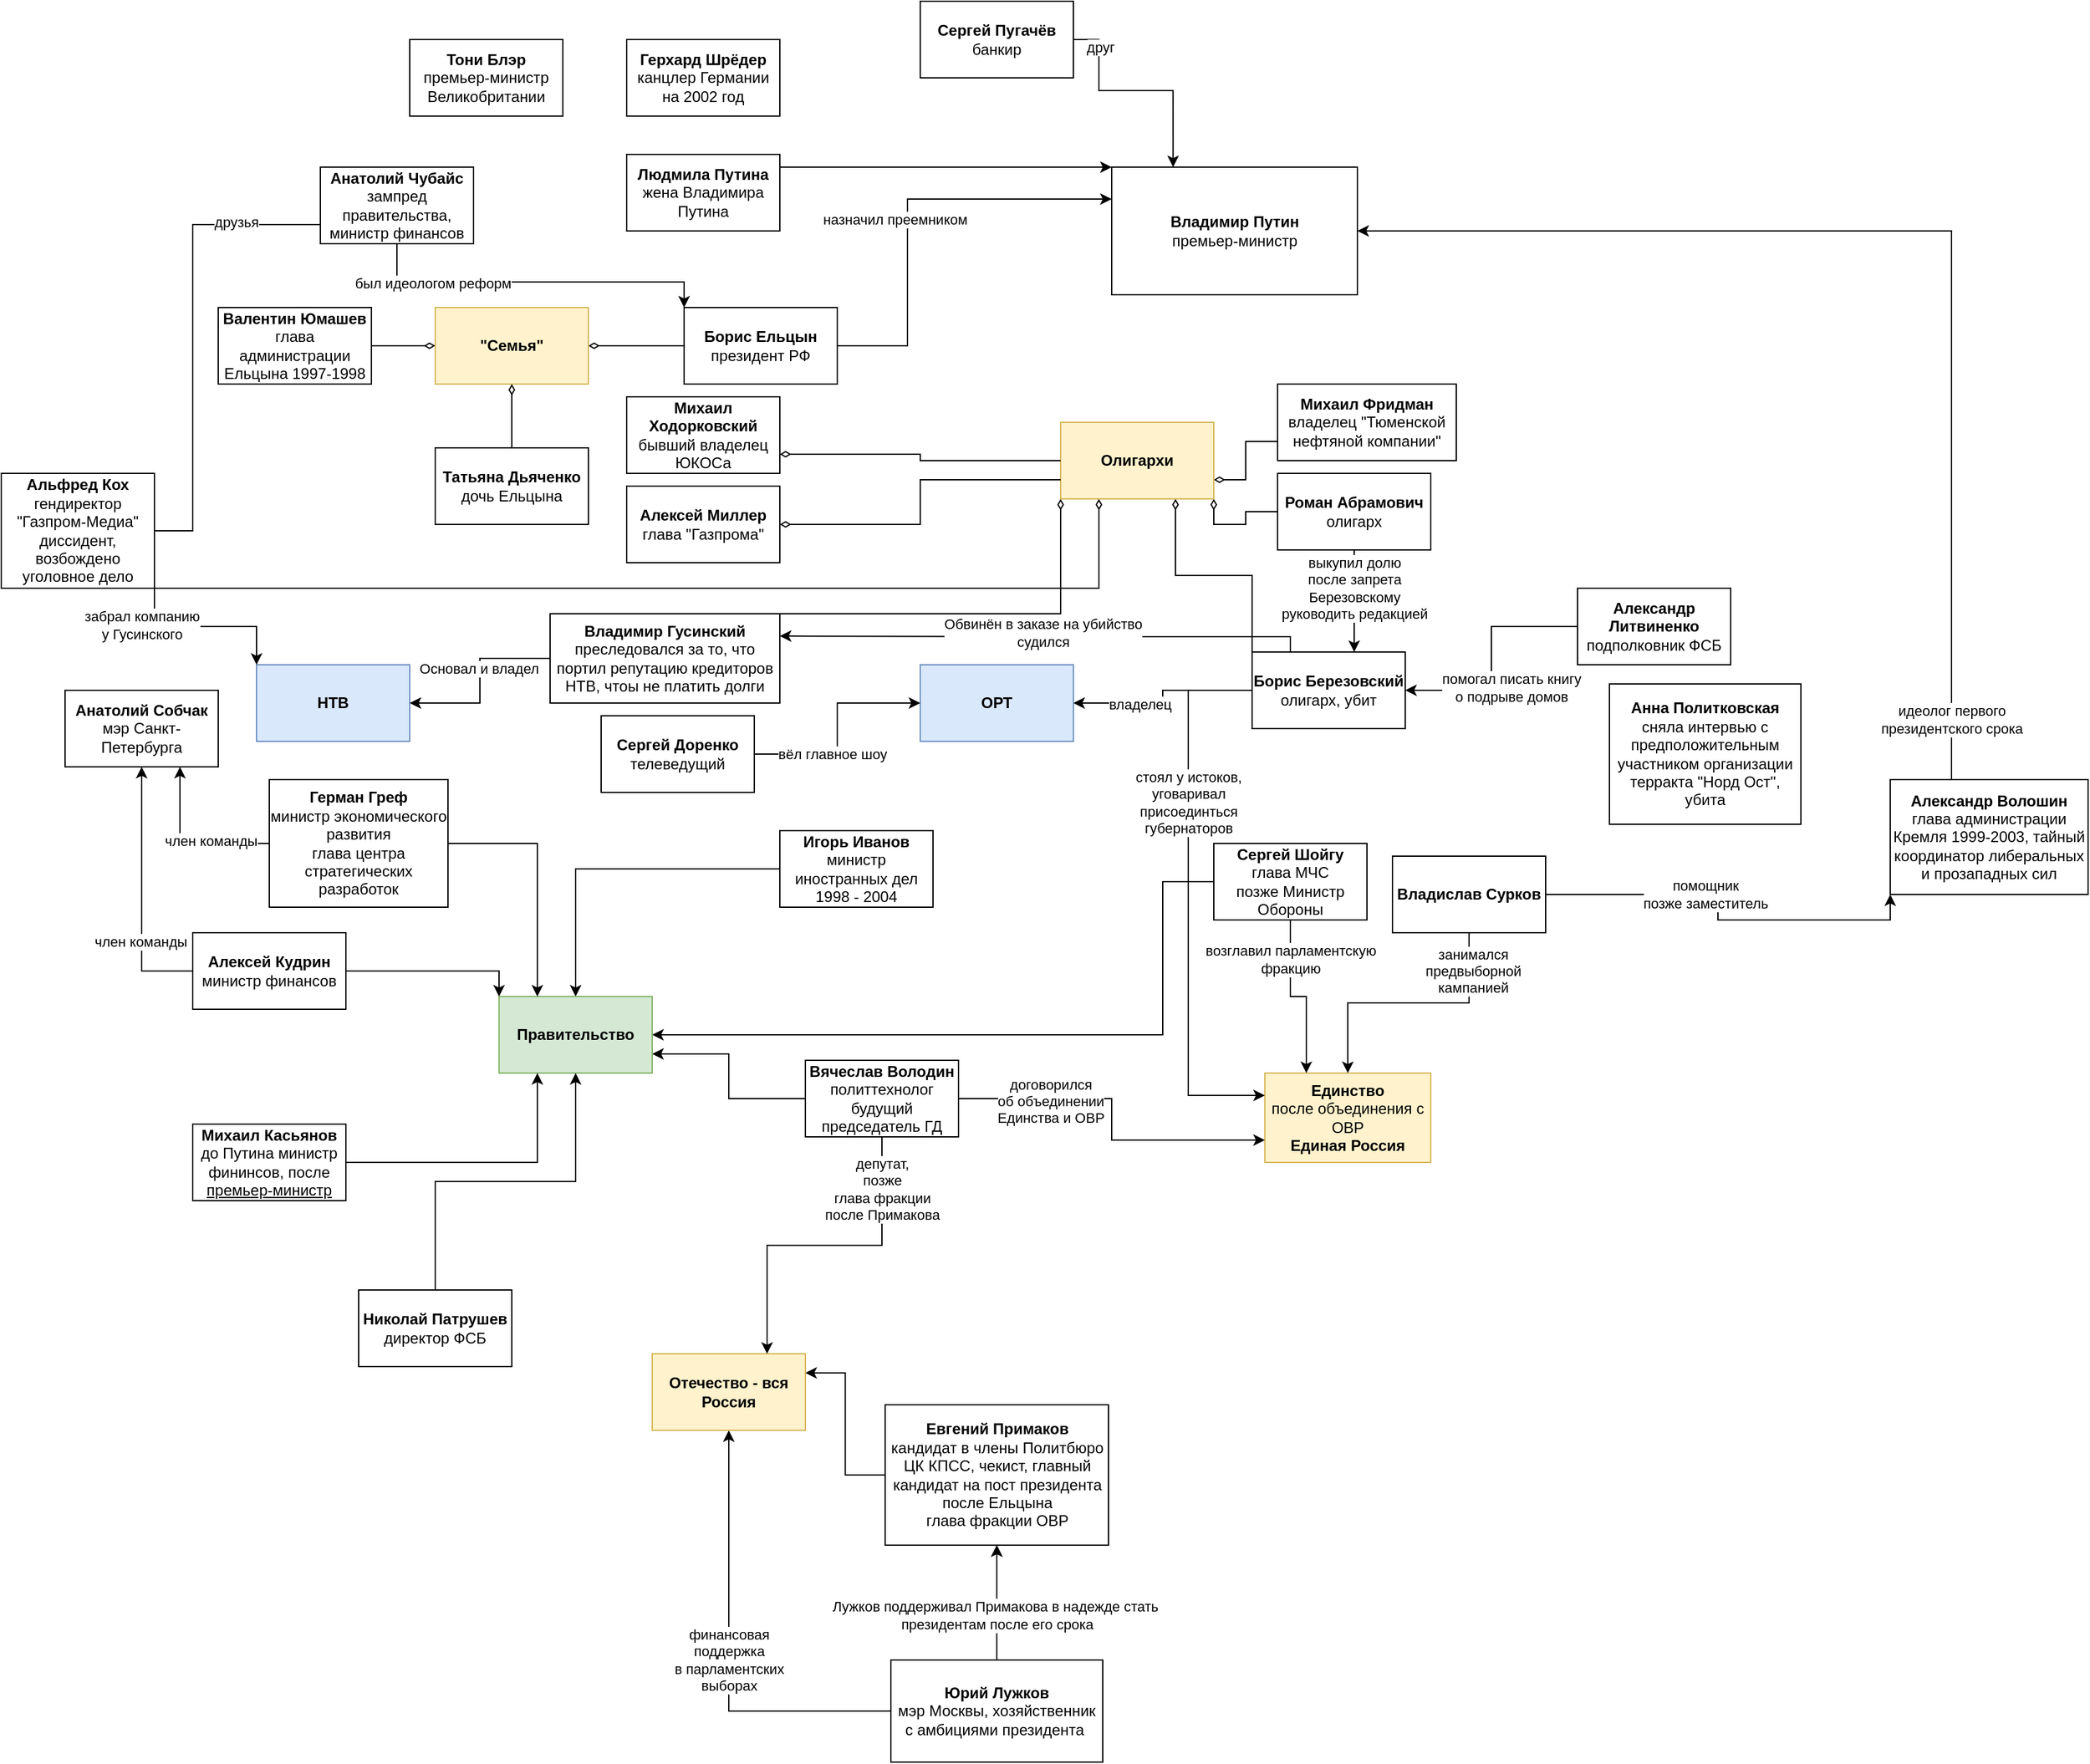 <mxfile version="20.5.1" type="github">
  <diagram id="R2lEEEUBdFMjLlhIrx00" name="Page-1">
    <mxGraphModel dx="2447" dy="2025" grid="1" gridSize="10" guides="1" tooltips="1" connect="1" arrows="1" fold="1" page="1" pageScale="1" pageWidth="850" pageHeight="1100" math="0" shadow="0" extFonts="Permanent Marker^https://fonts.googleapis.com/css?family=Permanent+Marker">
      <root>
        <mxCell id="0" />
        <mxCell id="1" parent="0" />
        <mxCell id="mc-ZGPXS3bzHDEpSmZdM-4" value="" style="edgeStyle=orthogonalEdgeStyle;rounded=0;orthogonalLoop=1;jettySize=auto;html=1;entryX=0;entryY=0.25;entryDx=0;entryDy=0;" parent="1" source="mc-ZGPXS3bzHDEpSmZdM-1" target="mc-ZGPXS3bzHDEpSmZdM-3" edge="1">
          <mxGeometry relative="1" as="geometry">
            <Array as="points">
              <mxPoint x="630" y="-50" />
              <mxPoint x="630" y="-165" />
            </Array>
          </mxGeometry>
        </mxCell>
        <mxCell id="mc-ZGPXS3bzHDEpSmZdM-54" value="назначил преемником" style="edgeLabel;html=1;align=center;verticalAlign=middle;resizable=0;points=[];" parent="mc-ZGPXS3bzHDEpSmZdM-4" vertex="1" connectable="0">
          <mxGeometry x="-0.415" y="-2" relative="1" as="geometry">
            <mxPoint x="-12" y="-58" as="offset" />
          </mxGeometry>
        </mxCell>
        <mxCell id="mc-ZGPXS3bzHDEpSmZdM-1" value="&lt;b&gt;Борис Ельцын&lt;br&gt;&lt;/b&gt;президент РФ" style="rounded=0;whiteSpace=wrap;html=1;" parent="1" vertex="1">
          <mxGeometry x="455" y="-80" width="120" height="60" as="geometry" />
        </mxCell>
        <mxCell id="mc-ZGPXS3bzHDEpSmZdM-3" value="&lt;b&gt;Владимир Путин&lt;br&gt;&lt;/b&gt;премьер-министр" style="rounded=0;whiteSpace=wrap;html=1;" parent="1" vertex="1">
          <mxGeometry x="790" y="-190" width="192.5" height="100" as="geometry" />
        </mxCell>
        <mxCell id="mc-ZGPXS3bzHDEpSmZdM-55" style="edgeStyle=orthogonalEdgeStyle;rounded=0;orthogonalLoop=1;jettySize=auto;html=1;startArrow=none;startFill=0;endArrow=classic;endFill=1;entryX=1;entryY=0.5;entryDx=0;entryDy=0;" parent="1" source="mc-ZGPXS3bzHDEpSmZdM-5" target="mc-ZGPXS3bzHDEpSmZdM-3" edge="1">
          <mxGeometry relative="1" as="geometry">
            <mxPoint x="970" y="75" as="targetPoint" />
            <Array as="points">
              <mxPoint x="1448" y="-140" />
            </Array>
          </mxGeometry>
        </mxCell>
        <mxCell id="mc-ZGPXS3bzHDEpSmZdM-56" value="идеолог первого&lt;br&gt;президентского срока" style="edgeLabel;html=1;align=center;verticalAlign=middle;resizable=0;points=[];" parent="mc-ZGPXS3bzHDEpSmZdM-55" vertex="1" connectable="0">
          <mxGeometry x="-0.915" y="-3" relative="1" as="geometry">
            <mxPoint x="-3" y="-9" as="offset" />
          </mxGeometry>
        </mxCell>
        <mxCell id="mc-ZGPXS3bzHDEpSmZdM-5" value="&lt;b&gt;Александр Волошин&lt;br&gt;&lt;/b&gt;глава администрации Кремля 1999-2003, тайный координатор либеральных и прозападных сил" style="rounded=0;whiteSpace=wrap;html=1;" parent="1" vertex="1">
          <mxGeometry x="1400" y="290" width="155" height="90" as="geometry" />
        </mxCell>
        <mxCell id="mc-ZGPXS3bzHDEpSmZdM-20" style="edgeStyle=orthogonalEdgeStyle;rounded=0;orthogonalLoop=1;jettySize=auto;html=1;exitX=0;exitY=0.5;exitDx=0;exitDy=0;entryX=1;entryY=0.25;entryDx=0;entryDy=0;startArrow=none;startFill=0;endArrow=classic;endFill=1;" parent="1" source="mc-ZGPXS3bzHDEpSmZdM-6" target="mc-ZGPXS3bzHDEpSmZdM-19" edge="1">
          <mxGeometry relative="1" as="geometry" />
        </mxCell>
        <mxCell id="mc-ZGPXS3bzHDEpSmZdM-6" value="&lt;b&gt;Евгений Примаков&lt;br&gt;&lt;/b&gt;кандидат в члены Политбюро ЦК КПСС, чекист, главный кандидат на пост президента после Ельцына&lt;br&gt;глава фракции ОВР" style="rounded=0;whiteSpace=wrap;html=1;" parent="1" vertex="1">
          <mxGeometry x="612.5" y="780" width="175" height="110" as="geometry" />
        </mxCell>
        <mxCell id="mc-ZGPXS3bzHDEpSmZdM-8" style="edgeStyle=orthogonalEdgeStyle;rounded=0;orthogonalLoop=1;jettySize=auto;html=1;entryX=0.5;entryY=1;entryDx=0;entryDy=0;" parent="1" source="mc-ZGPXS3bzHDEpSmZdM-7" target="mc-ZGPXS3bzHDEpSmZdM-6" edge="1">
          <mxGeometry relative="1" as="geometry" />
        </mxCell>
        <mxCell id="mc-ZGPXS3bzHDEpSmZdM-9" value="" style="edgeStyle=orthogonalEdgeStyle;rounded=0;orthogonalLoop=1;jettySize=auto;html=1;" parent="1" source="mc-ZGPXS3bzHDEpSmZdM-7" target="mc-ZGPXS3bzHDEpSmZdM-6" edge="1">
          <mxGeometry relative="1" as="geometry" />
        </mxCell>
        <mxCell id="mc-ZGPXS3bzHDEpSmZdM-11" value="Лужков поддерживал Примакова в надежде стать&amp;nbsp;&lt;br&gt;президентам после его срока" style="edgeLabel;html=1;align=center;verticalAlign=middle;resizable=0;points=[];" parent="mc-ZGPXS3bzHDEpSmZdM-9" vertex="1" connectable="0">
          <mxGeometry x="-0.227" relative="1" as="geometry">
            <mxPoint as="offset" />
          </mxGeometry>
        </mxCell>
        <mxCell id="mc-ZGPXS3bzHDEpSmZdM-21" style="edgeStyle=orthogonalEdgeStyle;rounded=0;orthogonalLoop=1;jettySize=auto;html=1;entryX=0.5;entryY=1;entryDx=0;entryDy=0;startArrow=none;startFill=0;endArrow=classic;endFill=1;" parent="1" source="mc-ZGPXS3bzHDEpSmZdM-7" target="mc-ZGPXS3bzHDEpSmZdM-19" edge="1">
          <mxGeometry relative="1" as="geometry" />
        </mxCell>
        <mxCell id="mc-ZGPXS3bzHDEpSmZdM-22" value="финансовая&lt;br&gt;поддержка&lt;br&gt;в парламентских&lt;br&gt;выборах" style="edgeLabel;html=1;align=center;verticalAlign=middle;resizable=0;points=[];" parent="mc-ZGPXS3bzHDEpSmZdM-21" vertex="1" connectable="0">
          <mxGeometry x="-0.53" relative="1" as="geometry">
            <mxPoint x="-46" y="-40" as="offset" />
          </mxGeometry>
        </mxCell>
        <mxCell id="mc-ZGPXS3bzHDEpSmZdM-7" value="&lt;b&gt;Юрий Лужков&lt;br&gt;&lt;/b&gt;мэр Москвы, хозяйственник с амбициями президента&amp;nbsp;" style="rounded=0;whiteSpace=wrap;html=1;" parent="1" vertex="1">
          <mxGeometry x="617" y="980" width="166" height="80" as="geometry" />
        </mxCell>
        <mxCell id="mc-ZGPXS3bzHDEpSmZdM-13" style="edgeStyle=orthogonalEdgeStyle;rounded=0;orthogonalLoop=1;jettySize=auto;html=1;entryX=0;entryY=0.5;entryDx=0;entryDy=0;endArrow=none;endFill=0;startArrow=diamondThin;startFill=0;" parent="1" source="mc-ZGPXS3bzHDEpSmZdM-12" target="mc-ZGPXS3bzHDEpSmZdM-1" edge="1">
          <mxGeometry relative="1" as="geometry" />
        </mxCell>
        <mxCell id="mc-ZGPXS3bzHDEpSmZdM-12" value="&lt;b&gt;&quot;Семья&quot;&lt;/b&gt;" style="rounded=0;whiteSpace=wrap;html=1;fillColor=#fff2cc;strokeColor=#d6b656;" parent="1" vertex="1">
          <mxGeometry x="260" y="-80" width="120" height="60" as="geometry" />
        </mxCell>
        <mxCell id="mc-ZGPXS3bzHDEpSmZdM-14" value="&lt;b&gt;Татьяна Дьяченко&lt;/b&gt;&lt;br&gt;дочь Ельцына" style="rounded=0;whiteSpace=wrap;html=1;" parent="1" vertex="1">
          <mxGeometry x="260" y="30" width="120" height="60" as="geometry" />
        </mxCell>
        <mxCell id="mc-ZGPXS3bzHDEpSmZdM-15" style="edgeStyle=orthogonalEdgeStyle;rounded=0;orthogonalLoop=1;jettySize=auto;html=1;entryX=0.5;entryY=0;entryDx=0;entryDy=0;endArrow=none;endFill=0;startArrow=diamondThin;startFill=0;exitX=0.5;exitY=1;exitDx=0;exitDy=0;" parent="1" source="mc-ZGPXS3bzHDEpSmZdM-12" target="mc-ZGPXS3bzHDEpSmZdM-14" edge="1">
          <mxGeometry relative="1" as="geometry">
            <mxPoint x="390" y="-40" as="sourcePoint" />
            <mxPoint x="465" y="-40" as="targetPoint" />
          </mxGeometry>
        </mxCell>
        <mxCell id="mc-ZGPXS3bzHDEpSmZdM-16" value="&lt;b&gt;Валентин Юмашев&lt;/b&gt;&lt;br&gt;глава администрации Ельцына 1997-1998" style="rounded=0;whiteSpace=wrap;html=1;" parent="1" vertex="1">
          <mxGeometry x="90" y="-80" width="120" height="60" as="geometry" />
        </mxCell>
        <mxCell id="mc-ZGPXS3bzHDEpSmZdM-17" style="edgeStyle=orthogonalEdgeStyle;rounded=0;orthogonalLoop=1;jettySize=auto;html=1;entryX=1;entryY=0.5;entryDx=0;entryDy=0;endArrow=none;endFill=0;startArrow=diamondThin;startFill=0;exitX=0;exitY=0.5;exitDx=0;exitDy=0;" parent="1" source="mc-ZGPXS3bzHDEpSmZdM-12" target="mc-ZGPXS3bzHDEpSmZdM-16" edge="1">
          <mxGeometry relative="1" as="geometry">
            <mxPoint x="330" y="-10" as="sourcePoint" />
            <mxPoint x="330" y="40" as="targetPoint" />
          </mxGeometry>
        </mxCell>
        <mxCell id="mc-ZGPXS3bzHDEpSmZdM-18" value="&lt;b&gt;Единство&lt;/b&gt;&lt;br&gt;после объединения с ОВР&lt;br&gt;&lt;b&gt;Единая Россия&lt;/b&gt;" style="rounded=0;whiteSpace=wrap;html=1;fillColor=#fff2cc;strokeColor=#d6b656;" parent="1" vertex="1">
          <mxGeometry x="910" y="520" width="130" height="70" as="geometry" />
        </mxCell>
        <mxCell id="mc-ZGPXS3bzHDEpSmZdM-19" value="&lt;b&gt;Отечество - вся Россия&lt;/b&gt;" style="rounded=0;whiteSpace=wrap;html=1;fillColor=#fff2cc;strokeColor=#d6b656;" parent="1" vertex="1">
          <mxGeometry x="430" y="740" width="120" height="60" as="geometry" />
        </mxCell>
        <mxCell id="mc-ZGPXS3bzHDEpSmZdM-24" style="edgeStyle=orthogonalEdgeStyle;rounded=0;orthogonalLoop=1;jettySize=auto;html=1;startArrow=none;startFill=0;endArrow=classic;endFill=1;entryX=0;entryY=0.25;entryDx=0;entryDy=0;" parent="1" source="mc-ZGPXS3bzHDEpSmZdM-23" target="mc-ZGPXS3bzHDEpSmZdM-18" edge="1">
          <mxGeometry relative="1" as="geometry">
            <mxPoint x="840" y="540" as="targetPoint" />
            <Array as="points">
              <mxPoint x="850" y="220" />
              <mxPoint x="850" y="538" />
            </Array>
          </mxGeometry>
        </mxCell>
        <mxCell id="mc-ZGPXS3bzHDEpSmZdM-25" value="стоял у истоков,&lt;br&gt;уговаривал&lt;br&gt;присоединться&lt;br&gt;губернаторов" style="edgeLabel;html=1;align=center;verticalAlign=middle;resizable=0;points=[];" parent="mc-ZGPXS3bzHDEpSmZdM-24" vertex="1" connectable="0">
          <mxGeometry x="-0.693" y="2" relative="1" as="geometry">
            <mxPoint x="-2" y="72" as="offset" />
          </mxGeometry>
        </mxCell>
        <mxCell id="mc-ZGPXS3bzHDEpSmZdM-73" style="edgeStyle=orthogonalEdgeStyle;rounded=0;orthogonalLoop=1;jettySize=auto;html=1;startArrow=none;startFill=0;endArrow=classic;endFill=1;" parent="1" source="mc-ZGPXS3bzHDEpSmZdM-23" target="mc-ZGPXS3bzHDEpSmZdM-34" edge="1">
          <mxGeometry relative="1" as="geometry" />
        </mxCell>
        <mxCell id="mc-ZGPXS3bzHDEpSmZdM-74" value="владелец" style="edgeLabel;html=1;align=center;verticalAlign=middle;resizable=0;points=[];" parent="mc-ZGPXS3bzHDEpSmZdM-73" vertex="1" connectable="0">
          <mxGeometry x="0.316" y="1" relative="1" as="geometry">
            <mxPoint as="offset" />
          </mxGeometry>
        </mxCell>
        <mxCell id="yFaP6xXPZnmftgV53l2E-11" style="edgeStyle=orthogonalEdgeStyle;rounded=0;orthogonalLoop=1;jettySize=auto;html=1;exitX=0.25;exitY=0;exitDx=0;exitDy=0;entryX=1;entryY=0.25;entryDx=0;entryDy=0;" edge="1" parent="1" source="mc-ZGPXS3bzHDEpSmZdM-23" target="yFaP6xXPZnmftgV53l2E-8">
          <mxGeometry relative="1" as="geometry">
            <Array as="points">
              <mxPoint x="930" y="178" />
              <mxPoint x="715" y="178" />
            </Array>
          </mxGeometry>
        </mxCell>
        <mxCell id="yFaP6xXPZnmftgV53l2E-12" value="Обвинён в заказе на убийство&lt;br&gt;судился" style="edgeLabel;html=1;align=center;verticalAlign=middle;resizable=0;points=[];" vertex="1" connectable="0" parent="yFaP6xXPZnmftgV53l2E-11">
          <mxGeometry y="-3" relative="1" as="geometry">
            <mxPoint as="offset" />
          </mxGeometry>
        </mxCell>
        <mxCell id="mc-ZGPXS3bzHDEpSmZdM-23" value="&lt;b&gt;Борис Березовский&lt;/b&gt;&lt;br&gt;олигарх, убит" style="rounded=0;whiteSpace=wrap;html=1;" parent="1" vertex="1">
          <mxGeometry x="900" y="190" width="120" height="60" as="geometry" />
        </mxCell>
        <mxCell id="mc-ZGPXS3bzHDEpSmZdM-27" style="edgeStyle=orthogonalEdgeStyle;rounded=0;orthogonalLoop=1;jettySize=auto;html=1;entryX=0;entryY=1;entryDx=0;entryDy=0;startArrow=none;startFill=0;endArrow=classic;endFill=1;" parent="1" source="mc-ZGPXS3bzHDEpSmZdM-26" target="mc-ZGPXS3bzHDEpSmZdM-5" edge="1">
          <mxGeometry relative="1" as="geometry">
            <Array as="points" />
          </mxGeometry>
        </mxCell>
        <mxCell id="mc-ZGPXS3bzHDEpSmZdM-28" value="помощник&lt;br&gt;позже заместитель" style="edgeLabel;html=1;align=center;verticalAlign=middle;resizable=0;points=[];" parent="mc-ZGPXS3bzHDEpSmZdM-27" vertex="1" connectable="0">
          <mxGeometry x="-0.312" y="-2" relative="1" as="geometry">
            <mxPoint x="18" y="-2" as="offset" />
          </mxGeometry>
        </mxCell>
        <mxCell id="mc-ZGPXS3bzHDEpSmZdM-29" style="edgeStyle=orthogonalEdgeStyle;rounded=0;orthogonalLoop=1;jettySize=auto;html=1;entryX=0.5;entryY=0;entryDx=0;entryDy=0;startArrow=none;startFill=0;endArrow=classic;endFill=1;" parent="1" source="mc-ZGPXS3bzHDEpSmZdM-26" target="mc-ZGPXS3bzHDEpSmZdM-18" edge="1">
          <mxGeometry relative="1" as="geometry" />
        </mxCell>
        <mxCell id="mc-ZGPXS3bzHDEpSmZdM-30" value="занимался&lt;br&gt;предвыборной&lt;br&gt;кампанией" style="edgeLabel;html=1;align=center;verticalAlign=middle;resizable=0;points=[];" parent="mc-ZGPXS3bzHDEpSmZdM-29" vertex="1" connectable="0">
          <mxGeometry x="-0.198" y="-1" relative="1" as="geometry">
            <mxPoint x="30" y="-24" as="offset" />
          </mxGeometry>
        </mxCell>
        <mxCell id="mc-ZGPXS3bzHDEpSmZdM-26" value="&lt;b&gt;Владислав Сурков&lt;/b&gt;&lt;br&gt;" style="rounded=0;whiteSpace=wrap;html=1;" parent="1" vertex="1">
          <mxGeometry x="1010" y="350" width="120" height="60" as="geometry" />
        </mxCell>
        <mxCell id="mc-ZGPXS3bzHDEpSmZdM-46" style="edgeStyle=orthogonalEdgeStyle;rounded=0;orthogonalLoop=1;jettySize=auto;html=1;entryX=0.25;entryY=0;entryDx=0;entryDy=0;startArrow=none;startFill=0;endArrow=classic;endFill=1;" parent="1" source="mc-ZGPXS3bzHDEpSmZdM-31" target="mc-ZGPXS3bzHDEpSmZdM-18" edge="1">
          <mxGeometry relative="1" as="geometry" />
        </mxCell>
        <mxCell id="mc-ZGPXS3bzHDEpSmZdM-47" value="возглавил парламентскую&lt;br&gt;фракцию" style="edgeLabel;html=1;align=center;verticalAlign=middle;resizable=0;points=[];" parent="mc-ZGPXS3bzHDEpSmZdM-46" vertex="1" connectable="0">
          <mxGeometry x="-0.721" y="-1" relative="1" as="geometry">
            <mxPoint x="1" y="12" as="offset" />
          </mxGeometry>
        </mxCell>
        <mxCell id="mc-ZGPXS3bzHDEpSmZdM-60" style="edgeStyle=orthogonalEdgeStyle;rounded=0;orthogonalLoop=1;jettySize=auto;html=1;entryX=1;entryY=0.5;entryDx=0;entryDy=0;startArrow=none;startFill=0;endArrow=classic;endFill=1;" parent="1" source="mc-ZGPXS3bzHDEpSmZdM-31" target="mc-ZGPXS3bzHDEpSmZdM-58" edge="1">
          <mxGeometry relative="1" as="geometry">
            <Array as="points">
              <mxPoint x="830" y="370" />
              <mxPoint x="830" y="490" />
            </Array>
          </mxGeometry>
        </mxCell>
        <mxCell id="mc-ZGPXS3bzHDEpSmZdM-31" value="&lt;b&gt;Сергей Шойгу&lt;/b&gt;&lt;br&gt;глава МЧС&lt;br&gt;позже Министр Обороны" style="rounded=0;whiteSpace=wrap;html=1;" parent="1" vertex="1">
          <mxGeometry x="870" y="340" width="120" height="60" as="geometry" />
        </mxCell>
        <mxCell id="mc-ZGPXS3bzHDEpSmZdM-34" value="&lt;b&gt;ОРТ&lt;/b&gt;" style="rounded=0;whiteSpace=wrap;html=1;fillColor=#dae8fc;strokeColor=#6c8ebf;" parent="1" vertex="1">
          <mxGeometry x="640" y="200.0" width="120" height="60" as="geometry" />
        </mxCell>
        <mxCell id="mc-ZGPXS3bzHDEpSmZdM-38" style="edgeStyle=orthogonalEdgeStyle;rounded=0;orthogonalLoop=1;jettySize=auto;html=1;startArrow=none;startFill=0;endArrow=classic;endFill=1;" parent="1" source="mc-ZGPXS3bzHDEpSmZdM-37" target="mc-ZGPXS3bzHDEpSmZdM-34" edge="1">
          <mxGeometry relative="1" as="geometry" />
        </mxCell>
        <mxCell id="mc-ZGPXS3bzHDEpSmZdM-39" value="вёл главное шоу" style="edgeLabel;html=1;align=center;verticalAlign=middle;resizable=0;points=[];" parent="mc-ZGPXS3bzHDEpSmZdM-38" vertex="1" connectable="0">
          <mxGeometry x="-0.723" y="-3" relative="1" as="geometry">
            <mxPoint x="37" y="-3" as="offset" />
          </mxGeometry>
        </mxCell>
        <mxCell id="mc-ZGPXS3bzHDEpSmZdM-37" value="&lt;b&gt;Сергей Доренко&lt;/b&gt;&lt;br&gt;телеведущий" style="rounded=0;whiteSpace=wrap;html=1;" parent="1" vertex="1">
          <mxGeometry x="390.0" y="240.0" width="120" height="60" as="geometry" />
        </mxCell>
        <mxCell id="mc-ZGPXS3bzHDEpSmZdM-41" style="edgeStyle=orthogonalEdgeStyle;rounded=0;orthogonalLoop=1;jettySize=auto;html=1;entryX=0.75;entryY=0;entryDx=0;entryDy=0;startArrow=none;startFill=0;endArrow=classic;endFill=1;" parent="1" source="mc-ZGPXS3bzHDEpSmZdM-40" target="mc-ZGPXS3bzHDEpSmZdM-19" edge="1">
          <mxGeometry relative="1" as="geometry" />
        </mxCell>
        <mxCell id="mc-ZGPXS3bzHDEpSmZdM-42" value="депутат,&lt;br&gt;позже&lt;br&gt;глава фракции&lt;br&gt;после Примакова" style="edgeLabel;html=1;align=center;verticalAlign=middle;resizable=0;points=[];" parent="mc-ZGPXS3bzHDEpSmZdM-41" vertex="1" connectable="0">
          <mxGeometry x="-0.365" y="-2" relative="1" as="geometry">
            <mxPoint x="2" y="-42" as="offset" />
          </mxGeometry>
        </mxCell>
        <mxCell id="mc-ZGPXS3bzHDEpSmZdM-48" style="edgeStyle=orthogonalEdgeStyle;rounded=0;orthogonalLoop=1;jettySize=auto;html=1;entryX=0;entryY=0.75;entryDx=0;entryDy=0;startArrow=none;startFill=0;endArrow=classic;endFill=1;" parent="1" source="mc-ZGPXS3bzHDEpSmZdM-40" target="mc-ZGPXS3bzHDEpSmZdM-18" edge="1">
          <mxGeometry relative="1" as="geometry" />
        </mxCell>
        <mxCell id="mc-ZGPXS3bzHDEpSmZdM-49" value="договорился&lt;br&gt;об объединении&lt;br&gt;Единства и ОВР" style="edgeLabel;html=1;align=center;verticalAlign=middle;resizable=0;points=[];" parent="mc-ZGPXS3bzHDEpSmZdM-48" vertex="1" connectable="0">
          <mxGeometry x="-0.347" y="-1" relative="1" as="geometry">
            <mxPoint x="-17" y="1" as="offset" />
          </mxGeometry>
        </mxCell>
        <mxCell id="mc-ZGPXS3bzHDEpSmZdM-66" style="edgeStyle=orthogonalEdgeStyle;rounded=0;orthogonalLoop=1;jettySize=auto;html=1;entryX=1;entryY=0.75;entryDx=0;entryDy=0;startArrow=none;startFill=0;endArrow=classic;endFill=1;" parent="1" source="mc-ZGPXS3bzHDEpSmZdM-40" target="mc-ZGPXS3bzHDEpSmZdM-58" edge="1">
          <mxGeometry relative="1" as="geometry" />
        </mxCell>
        <mxCell id="mc-ZGPXS3bzHDEpSmZdM-40" value="&lt;b&gt;Вячеслав Володин&lt;/b&gt;&lt;br&gt;политтехнолог&lt;br&gt;будущий председатель ГД" style="rounded=0;whiteSpace=wrap;html=1;" parent="1" vertex="1">
          <mxGeometry x="550" y="510" width="120" height="60" as="geometry" />
        </mxCell>
        <mxCell id="mc-ZGPXS3bzHDEpSmZdM-52" style="edgeStyle=orthogonalEdgeStyle;rounded=0;orthogonalLoop=1;jettySize=auto;html=1;entryX=0.25;entryY=0;entryDx=0;entryDy=0;startArrow=none;startFill=0;endArrow=classic;endFill=1;" parent="1" source="mc-ZGPXS3bzHDEpSmZdM-50" target="mc-ZGPXS3bzHDEpSmZdM-3" edge="1">
          <mxGeometry relative="1" as="geometry">
            <Array as="points">
              <mxPoint x="780" y="-290" />
              <mxPoint x="780" y="-250" />
              <mxPoint x="838" y="-250" />
            </Array>
          </mxGeometry>
        </mxCell>
        <mxCell id="mc-ZGPXS3bzHDEpSmZdM-53" value="друг" style="edgeLabel;html=1;align=center;verticalAlign=middle;resizable=0;points=[];" parent="mc-ZGPXS3bzHDEpSmZdM-52" vertex="1" connectable="0">
          <mxGeometry x="-0.714" y="1" relative="1" as="geometry">
            <mxPoint as="offset" />
          </mxGeometry>
        </mxCell>
        <mxCell id="mc-ZGPXS3bzHDEpSmZdM-50" value="&lt;b&gt;Сергей Пугачёв&lt;/b&gt;&lt;br&gt;банкир" style="whiteSpace=wrap;html=1;" parent="1" vertex="1">
          <mxGeometry x="640" y="-320" width="120" height="60" as="geometry" />
        </mxCell>
        <mxCell id="mc-ZGPXS3bzHDEpSmZdM-59" style="edgeStyle=orthogonalEdgeStyle;rounded=0;orthogonalLoop=1;jettySize=auto;html=1;startArrow=none;startFill=0;endArrow=classic;endFill=1;" parent="1" source="mc-ZGPXS3bzHDEpSmZdM-57" target="mc-ZGPXS3bzHDEpSmZdM-58" edge="1">
          <mxGeometry relative="1" as="geometry" />
        </mxCell>
        <mxCell id="mc-ZGPXS3bzHDEpSmZdM-57" value="&lt;b&gt;Игорь Иванов&lt;/b&gt;&lt;br&gt;министр иностранных дел 1998 - 2004" style="whiteSpace=wrap;html=1;" parent="1" vertex="1">
          <mxGeometry x="530" y="330" width="120" height="60" as="geometry" />
        </mxCell>
        <mxCell id="mc-ZGPXS3bzHDEpSmZdM-58" value="&lt;b&gt;Правительство&lt;/b&gt;" style="whiteSpace=wrap;html=1;fillColor=#d5e8d4;strokeColor=#82b366;" parent="1" vertex="1">
          <mxGeometry x="310" y="460" width="120" height="60" as="geometry" />
        </mxCell>
        <mxCell id="mc-ZGPXS3bzHDEpSmZdM-62" style="edgeStyle=orthogonalEdgeStyle;rounded=0;orthogonalLoop=1;jettySize=auto;html=1;entryX=0.25;entryY=0;entryDx=0;entryDy=0;startArrow=none;startFill=0;endArrow=classic;endFill=1;" parent="1" source="mc-ZGPXS3bzHDEpSmZdM-61" target="mc-ZGPXS3bzHDEpSmZdM-58" edge="1">
          <mxGeometry relative="1" as="geometry" />
        </mxCell>
        <mxCell id="mc-ZGPXS3bzHDEpSmZdM-68" style="edgeStyle=orthogonalEdgeStyle;rounded=0;orthogonalLoop=1;jettySize=auto;html=1;entryX=0.75;entryY=1;entryDx=0;entryDy=0;startArrow=none;startFill=0;endArrow=classic;endFill=1;" parent="1" source="mc-ZGPXS3bzHDEpSmZdM-61" target="mc-ZGPXS3bzHDEpSmZdM-67" edge="1">
          <mxGeometry relative="1" as="geometry" />
        </mxCell>
        <mxCell id="mc-ZGPXS3bzHDEpSmZdM-71" value="член команды" style="edgeLabel;html=1;align=center;verticalAlign=middle;resizable=0;points=[];" parent="mc-ZGPXS3bzHDEpSmZdM-68" vertex="1" connectable="0">
          <mxGeometry x="-0.302" y="-2" relative="1" as="geometry">
            <mxPoint x="-1" as="offset" />
          </mxGeometry>
        </mxCell>
        <mxCell id="mc-ZGPXS3bzHDEpSmZdM-61" value="&lt;b&gt;Герман Греф&lt;/b&gt;&lt;br&gt;министр экономического развития&lt;br&gt;глава центра стратегических разработок" style="whiteSpace=wrap;html=1;" parent="1" vertex="1">
          <mxGeometry x="130" y="290" width="140" height="100" as="geometry" />
        </mxCell>
        <mxCell id="mc-ZGPXS3bzHDEpSmZdM-64" style="edgeStyle=orthogonalEdgeStyle;rounded=0;orthogonalLoop=1;jettySize=auto;html=1;entryX=0;entryY=0;entryDx=0;entryDy=0;startArrow=none;startFill=0;endArrow=classic;endFill=1;" parent="1" source="mc-ZGPXS3bzHDEpSmZdM-63" target="mc-ZGPXS3bzHDEpSmZdM-58" edge="1">
          <mxGeometry relative="1" as="geometry" />
        </mxCell>
        <mxCell id="mc-ZGPXS3bzHDEpSmZdM-69" style="edgeStyle=orthogonalEdgeStyle;rounded=0;orthogonalLoop=1;jettySize=auto;html=1;startArrow=none;startFill=0;endArrow=classic;endFill=1;entryX=0.5;entryY=1;entryDx=0;entryDy=0;" parent="1" source="mc-ZGPXS3bzHDEpSmZdM-63" target="mc-ZGPXS3bzHDEpSmZdM-67" edge="1">
          <mxGeometry relative="1" as="geometry">
            <mxPoint x="-40" y="370" as="targetPoint" />
            <Array as="points">
              <mxPoint x="30" y="440" />
            </Array>
          </mxGeometry>
        </mxCell>
        <mxCell id="mc-ZGPXS3bzHDEpSmZdM-70" value="член команды" style="edgeLabel;html=1;align=center;verticalAlign=middle;resizable=0;points=[];" parent="mc-ZGPXS3bzHDEpSmZdM-69" vertex="1" connectable="0">
          <mxGeometry x="-0.367" y="1" relative="1" as="geometry">
            <mxPoint as="offset" />
          </mxGeometry>
        </mxCell>
        <mxCell id="mc-ZGPXS3bzHDEpSmZdM-63" value="&lt;b&gt;Алексей Кудрин&lt;/b&gt;&lt;br&gt;министр финансов" style="whiteSpace=wrap;html=1;" parent="1" vertex="1">
          <mxGeometry x="70" y="410" width="120" height="60" as="geometry" />
        </mxCell>
        <mxCell id="mc-ZGPXS3bzHDEpSmZdM-67" value="&lt;b&gt;Анатолий Собчак&lt;/b&gt;&lt;br&gt;мэр Санкт-Петербурга" style="rounded=0;whiteSpace=wrap;html=1;" parent="1" vertex="1">
          <mxGeometry x="-30" y="220" width="120" height="60" as="geometry" />
        </mxCell>
        <mxCell id="yFaP6xXPZnmftgV53l2E-31" style="edgeStyle=orthogonalEdgeStyle;rounded=0;orthogonalLoop=1;jettySize=auto;html=1;startArrow=none;startFill=0;endArrow=classic;endFill=1;" edge="1" parent="1" source="mc-ZGPXS3bzHDEpSmZdM-76">
          <mxGeometry relative="1" as="geometry">
            <mxPoint x="980" y="190" as="targetPoint" />
            <Array as="points">
              <mxPoint x="980" y="190" />
            </Array>
          </mxGeometry>
        </mxCell>
        <mxCell id="yFaP6xXPZnmftgV53l2E-32" value="выкупил долю&lt;br&gt;после запрета&lt;br&gt;Березовскому&lt;br&gt;руководить редакцией" style="edgeLabel;html=1;align=center;verticalAlign=middle;resizable=0;points=[];" vertex="1" connectable="0" parent="yFaP6xXPZnmftgV53l2E-31">
          <mxGeometry x="-0.296" y="1" relative="1" as="geometry">
            <mxPoint x="-1" y="2" as="offset" />
          </mxGeometry>
        </mxCell>
        <mxCell id="mc-ZGPXS3bzHDEpSmZdM-76" value="&lt;b&gt;Роман Абрамович&lt;/b&gt;&lt;br&gt;олигарх" style="whiteSpace=wrap;html=1;" parent="1" vertex="1">
          <mxGeometry x="920" y="50" width="120" height="60" as="geometry" />
        </mxCell>
        <mxCell id="mc-ZGPXS3bzHDEpSmZdM-80" style="edgeStyle=orthogonalEdgeStyle;rounded=0;orthogonalLoop=1;jettySize=auto;html=1;entryX=0.25;entryY=1;entryDx=0;entryDy=0;startArrow=none;startFill=0;endArrow=classic;endFill=1;" parent="1" source="mc-ZGPXS3bzHDEpSmZdM-79" target="mc-ZGPXS3bzHDEpSmZdM-58" edge="1">
          <mxGeometry relative="1" as="geometry" />
        </mxCell>
        <mxCell id="mc-ZGPXS3bzHDEpSmZdM-79" value="&lt;b&gt;Михаил Касьянов&lt;br&gt;&lt;/b&gt;до Путина министр фининсов, после&lt;br&gt;&lt;u&gt;премьер-министр&lt;/u&gt;" style="whiteSpace=wrap;html=1;" parent="1" vertex="1">
          <mxGeometry x="70" y="560" width="120" height="60" as="geometry" />
        </mxCell>
        <mxCell id="yFaP6xXPZnmftgV53l2E-26" style="edgeStyle=orthogonalEdgeStyle;rounded=0;orthogonalLoop=1;jettySize=auto;html=1;entryX=0.5;entryY=1;entryDx=0;entryDy=0;startArrow=none;startFill=0;endArrow=classic;endFill=1;" edge="1" parent="1" source="yFaP6xXPZnmftgV53l2E-4" target="mc-ZGPXS3bzHDEpSmZdM-58">
          <mxGeometry relative="1" as="geometry" />
        </mxCell>
        <mxCell id="yFaP6xXPZnmftgV53l2E-4" value="&lt;b&gt;Николай Патрушев&lt;/b&gt;&lt;br&gt;директор ФСБ" style="whiteSpace=wrap;html=1;" vertex="1" parent="1">
          <mxGeometry x="200" y="690" width="120" height="60" as="geometry" />
        </mxCell>
        <mxCell id="yFaP6xXPZnmftgV53l2E-5" value="&lt;b&gt;Герхард Шрёдер&lt;/b&gt;&lt;br&gt;канцлер Германии на 2002 год" style="whiteSpace=wrap;html=1;" vertex="1" parent="1">
          <mxGeometry x="410" y="-290" width="120" height="60" as="geometry" />
        </mxCell>
        <mxCell id="yFaP6xXPZnmftgV53l2E-6" value="&lt;b&gt;НТВ&lt;/b&gt;" style="whiteSpace=wrap;html=1;fillColor=#dae8fc;strokeColor=#6c8ebf;" vertex="1" parent="1">
          <mxGeometry x="120" y="200" width="120" height="60" as="geometry" />
        </mxCell>
        <mxCell id="yFaP6xXPZnmftgV53l2E-9" style="edgeStyle=orthogonalEdgeStyle;rounded=0;orthogonalLoop=1;jettySize=auto;html=1;entryX=1;entryY=0.5;entryDx=0;entryDy=0;" edge="1" parent="1" source="yFaP6xXPZnmftgV53l2E-8" target="yFaP6xXPZnmftgV53l2E-6">
          <mxGeometry relative="1" as="geometry" />
        </mxCell>
        <mxCell id="yFaP6xXPZnmftgV53l2E-10" value="Основал и владел" style="edgeLabel;html=1;align=center;verticalAlign=middle;resizable=0;points=[];" vertex="1" connectable="0" parent="yFaP6xXPZnmftgV53l2E-9">
          <mxGeometry x="-0.133" y="-1" relative="1" as="geometry">
            <mxPoint as="offset" />
          </mxGeometry>
        </mxCell>
        <mxCell id="yFaP6xXPZnmftgV53l2E-8" value="&lt;b&gt;Владимир Гусинский&lt;/b&gt;&lt;br&gt;преследовался за то, что портил репутацию кредиторов НТВ, чтоы не платить долги" style="whiteSpace=wrap;html=1;" vertex="1" parent="1">
          <mxGeometry x="350" y="160" width="180" height="70" as="geometry" />
        </mxCell>
        <mxCell id="yFaP6xXPZnmftgV53l2E-20" style="edgeStyle=orthogonalEdgeStyle;rounded=0;orthogonalLoop=1;jettySize=auto;html=1;exitX=1;exitY=1;exitDx=0;exitDy=0;entryX=0;entryY=0;entryDx=0;entryDy=0;startArrow=none;startFill=0;endArrow=classic;endFill=1;" edge="1" parent="1" source="yFaP6xXPZnmftgV53l2E-13" target="yFaP6xXPZnmftgV53l2E-6">
          <mxGeometry relative="1" as="geometry" />
        </mxCell>
        <mxCell id="yFaP6xXPZnmftgV53l2E-21" value="забрал компанию&lt;br&gt;у Гусинского" style="edgeLabel;html=1;align=center;verticalAlign=middle;resizable=0;points=[];" vertex="1" connectable="0" parent="yFaP6xXPZnmftgV53l2E-20">
          <mxGeometry x="-0.269" y="1" relative="1" as="geometry">
            <mxPoint x="-31" as="offset" />
          </mxGeometry>
        </mxCell>
        <mxCell id="yFaP6xXPZnmftgV53l2E-13" value="&lt;b&gt;Альфред Кох&lt;/b&gt;&lt;br&gt;гендиректор &quot;Газпром-Медиа&quot;&lt;br&gt;диссидент, возбождено уголовное дело" style="whiteSpace=wrap;html=1;" vertex="1" parent="1">
          <mxGeometry x="-80" y="50" width="120" height="90" as="geometry" />
        </mxCell>
        <mxCell id="yFaP6xXPZnmftgV53l2E-15" style="edgeStyle=orthogonalEdgeStyle;rounded=0;orthogonalLoop=1;jettySize=auto;html=1;entryX=0;entryY=0;entryDx=0;entryDy=0;" edge="1" parent="1" source="yFaP6xXPZnmftgV53l2E-14" target="mc-ZGPXS3bzHDEpSmZdM-1">
          <mxGeometry relative="1" as="geometry">
            <Array as="points">
              <mxPoint x="230" y="-100" />
              <mxPoint x="455" y="-100" />
            </Array>
          </mxGeometry>
        </mxCell>
        <mxCell id="yFaP6xXPZnmftgV53l2E-16" value="был идеологом реформ" style="edgeLabel;html=1;align=center;verticalAlign=middle;resizable=0;points=[];" vertex="1" connectable="0" parent="yFaP6xXPZnmftgV53l2E-15">
          <mxGeometry x="-0.578" y="-1" relative="1" as="geometry">
            <mxPoint as="offset" />
          </mxGeometry>
        </mxCell>
        <mxCell id="yFaP6xXPZnmftgV53l2E-17" style="edgeStyle=orthogonalEdgeStyle;rounded=0;orthogonalLoop=1;jettySize=auto;html=1;exitX=0;exitY=0.75;exitDx=0;exitDy=0;entryX=1;entryY=0.25;entryDx=0;entryDy=0;endArrow=none;endFill=0;" edge="1" parent="1" source="yFaP6xXPZnmftgV53l2E-14" target="yFaP6xXPZnmftgV53l2E-13">
          <mxGeometry relative="1" as="geometry">
            <Array as="points">
              <mxPoint x="70" y="-145" />
              <mxPoint x="70" y="95" />
            </Array>
          </mxGeometry>
        </mxCell>
        <mxCell id="yFaP6xXPZnmftgV53l2E-18" value="друзья" style="edgeLabel;html=1;align=center;verticalAlign=middle;resizable=0;points=[];" vertex="1" connectable="0" parent="yFaP6xXPZnmftgV53l2E-17">
          <mxGeometry x="-0.661" y="-2" relative="1" as="geometry">
            <mxPoint as="offset" />
          </mxGeometry>
        </mxCell>
        <mxCell id="yFaP6xXPZnmftgV53l2E-14" value="&lt;b&gt;Анатолий Чубайс&lt;/b&gt;&lt;br&gt;зампред правительства, министр финансов" style="whiteSpace=wrap;html=1;" vertex="1" parent="1">
          <mxGeometry x="170" y="-190" width="120" height="60" as="geometry" />
        </mxCell>
        <mxCell id="yFaP6xXPZnmftgV53l2E-24" style="edgeStyle=orthogonalEdgeStyle;rounded=0;orthogonalLoop=1;jettySize=auto;html=1;entryX=1;entryY=0.5;entryDx=0;entryDy=0;startArrow=none;startFill=0;endArrow=classic;endFill=1;" edge="1" parent="1" source="yFaP6xXPZnmftgV53l2E-23" target="mc-ZGPXS3bzHDEpSmZdM-23">
          <mxGeometry relative="1" as="geometry" />
        </mxCell>
        <mxCell id="yFaP6xXPZnmftgV53l2E-25" value="помогал писать книгу&lt;br&gt;о подрыве домов" style="edgeLabel;html=1;align=center;verticalAlign=middle;resizable=0;points=[];" vertex="1" connectable="0" parent="yFaP6xXPZnmftgV53l2E-24">
          <mxGeometry x="0.25" relative="1" as="geometry">
            <mxPoint x="15" as="offset" />
          </mxGeometry>
        </mxCell>
        <mxCell id="yFaP6xXPZnmftgV53l2E-23" value="&lt;b&gt;Александр Литвиненко&lt;/b&gt;&lt;br&gt;подполковник ФСБ" style="whiteSpace=wrap;html=1;" vertex="1" parent="1">
          <mxGeometry x="1155" y="140" width="120" height="60" as="geometry" />
        </mxCell>
        <mxCell id="yFaP6xXPZnmftgV53l2E-27" value="&lt;b&gt;Анна Политковская&lt;/b&gt;&lt;br&gt;сняла интервью с предположительным участником организации терракта &quot;Норд Ост&quot;, убита" style="whiteSpace=wrap;html=1;" vertex="1" parent="1">
          <mxGeometry x="1180" y="215" width="150" height="110" as="geometry" />
        </mxCell>
        <mxCell id="yFaP6xXPZnmftgV53l2E-29" style="edgeStyle=orthogonalEdgeStyle;rounded=0;orthogonalLoop=1;jettySize=auto;html=1;startArrow=none;startFill=0;endArrow=classic;endFill=1;" edge="1" parent="1" source="yFaP6xXPZnmftgV53l2E-28">
          <mxGeometry relative="1" as="geometry">
            <mxPoint x="790" y="-190" as="targetPoint" />
            <Array as="points">
              <mxPoint x="590" y="-190" />
              <mxPoint x="590" y="-190" />
            </Array>
          </mxGeometry>
        </mxCell>
        <mxCell id="yFaP6xXPZnmftgV53l2E-28" value="&lt;b&gt;Людмила Путина&lt;/b&gt;&lt;br&gt;жена Владимира Путина" style="whiteSpace=wrap;html=1;" vertex="1" parent="1">
          <mxGeometry x="410" y="-200" width="120" height="60" as="geometry" />
        </mxCell>
        <mxCell id="yFaP6xXPZnmftgV53l2E-33" style="edgeStyle=orthogonalEdgeStyle;rounded=0;orthogonalLoop=1;jettySize=auto;html=1;exitX=1;exitY=1;exitDx=0;exitDy=0;entryX=0;entryY=0.5;entryDx=0;entryDy=0;startArrow=diamondThin;startFill=0;endArrow=none;endFill=0;" edge="1" parent="1" source="yFaP6xXPZnmftgV53l2E-30" target="mc-ZGPXS3bzHDEpSmZdM-76">
          <mxGeometry relative="1" as="geometry" />
        </mxCell>
        <mxCell id="yFaP6xXPZnmftgV53l2E-34" style="edgeStyle=orthogonalEdgeStyle;rounded=0;orthogonalLoop=1;jettySize=auto;html=1;exitX=0.75;exitY=1;exitDx=0;exitDy=0;entryX=0;entryY=0;entryDx=0;entryDy=0;startArrow=diamondThin;startFill=0;endArrow=none;endFill=0;" edge="1" parent="1" source="yFaP6xXPZnmftgV53l2E-30" target="mc-ZGPXS3bzHDEpSmZdM-23">
          <mxGeometry relative="1" as="geometry" />
        </mxCell>
        <mxCell id="yFaP6xXPZnmftgV53l2E-35" style="edgeStyle=orthogonalEdgeStyle;rounded=0;orthogonalLoop=1;jettySize=auto;html=1;exitX=0;exitY=1;exitDx=0;exitDy=0;entryX=1;entryY=0;entryDx=0;entryDy=0;startArrow=diamondThin;startFill=0;endArrow=none;endFill=0;" edge="1" parent="1" source="yFaP6xXPZnmftgV53l2E-30" target="yFaP6xXPZnmftgV53l2E-8">
          <mxGeometry relative="1" as="geometry">
            <Array as="points">
              <mxPoint x="750" y="160" />
            </Array>
          </mxGeometry>
        </mxCell>
        <mxCell id="yFaP6xXPZnmftgV53l2E-36" style="edgeStyle=orthogonalEdgeStyle;rounded=0;orthogonalLoop=1;jettySize=auto;html=1;exitX=0.25;exitY=1;exitDx=0;exitDy=0;startArrow=diamondThin;startFill=0;endArrow=none;endFill=0;entryX=1;entryY=1;entryDx=0;entryDy=0;" edge="1" parent="1" source="yFaP6xXPZnmftgV53l2E-30" target="yFaP6xXPZnmftgV53l2E-13">
          <mxGeometry relative="1" as="geometry">
            <mxPoint x="270" y="130" as="targetPoint" />
            <Array as="points">
              <mxPoint x="780" y="140" />
            </Array>
          </mxGeometry>
        </mxCell>
        <mxCell id="yFaP6xXPZnmftgV53l2E-38" style="edgeStyle=orthogonalEdgeStyle;rounded=0;orthogonalLoop=1;jettySize=auto;html=1;exitX=1;exitY=0.75;exitDx=0;exitDy=0;entryX=0;entryY=0.75;entryDx=0;entryDy=0;startArrow=diamondThin;startFill=0;endArrow=none;endFill=0;" edge="1" parent="1" source="yFaP6xXPZnmftgV53l2E-30" target="yFaP6xXPZnmftgV53l2E-37">
          <mxGeometry relative="1" as="geometry" />
        </mxCell>
        <mxCell id="yFaP6xXPZnmftgV53l2E-30" value="&lt;b&gt;Олигархи&lt;/b&gt;" style="whiteSpace=wrap;html=1;fillColor=#fff2cc;strokeColor=#d6b656;" vertex="1" parent="1">
          <mxGeometry x="750" y="10" width="120" height="60" as="geometry" />
        </mxCell>
        <mxCell id="yFaP6xXPZnmftgV53l2E-37" value="&lt;b&gt;Михаил Фридман&lt;/b&gt;&lt;br&gt;владелец &quot;Тюменской нефтяной компании&quot;" style="whiteSpace=wrap;html=1;" vertex="1" parent="1">
          <mxGeometry x="920" y="-20" width="140" height="60" as="geometry" />
        </mxCell>
        <mxCell id="yFaP6xXPZnmftgV53l2E-40" style="edgeStyle=orthogonalEdgeStyle;rounded=0;orthogonalLoop=1;jettySize=auto;html=1;entryX=0;entryY=0.75;entryDx=0;entryDy=0;startArrow=diamondThin;startFill=0;endArrow=none;endFill=0;" edge="1" parent="1" source="yFaP6xXPZnmftgV53l2E-39" target="yFaP6xXPZnmftgV53l2E-30">
          <mxGeometry relative="1" as="geometry" />
        </mxCell>
        <mxCell id="yFaP6xXPZnmftgV53l2E-39" value="&lt;b&gt;Алексей Миллер&lt;/b&gt;&lt;br&gt;глава &quot;Газпрома&quot;" style="whiteSpace=wrap;html=1;" vertex="1" parent="1">
          <mxGeometry x="410" y="60" width="120" height="60" as="geometry" />
        </mxCell>
        <mxCell id="yFaP6xXPZnmftgV53l2E-42" style="edgeStyle=orthogonalEdgeStyle;rounded=0;orthogonalLoop=1;jettySize=auto;html=1;exitX=1;exitY=0.75;exitDx=0;exitDy=0;entryX=0;entryY=0.5;entryDx=0;entryDy=0;startArrow=diamondThin;startFill=0;endArrow=none;endFill=0;" edge="1" parent="1" source="yFaP6xXPZnmftgV53l2E-41" target="yFaP6xXPZnmftgV53l2E-30">
          <mxGeometry relative="1" as="geometry" />
        </mxCell>
        <mxCell id="yFaP6xXPZnmftgV53l2E-41" value="&lt;b&gt;Михаил Ходорковский&lt;/b&gt;&lt;br&gt;бывший владелец ЮКОСа" style="whiteSpace=wrap;html=1;" vertex="1" parent="1">
          <mxGeometry x="410" y="-10" width="120" height="60" as="geometry" />
        </mxCell>
        <mxCell id="yFaP6xXPZnmftgV53l2E-43" value="&lt;b&gt;Тони Блэр&lt;/b&gt;&lt;br&gt;премьер-министр&lt;br&gt;Великобритании" style="whiteSpace=wrap;html=1;" vertex="1" parent="1">
          <mxGeometry x="240" y="-290" width="120" height="60" as="geometry" />
        </mxCell>
      </root>
    </mxGraphModel>
  </diagram>
</mxfile>
